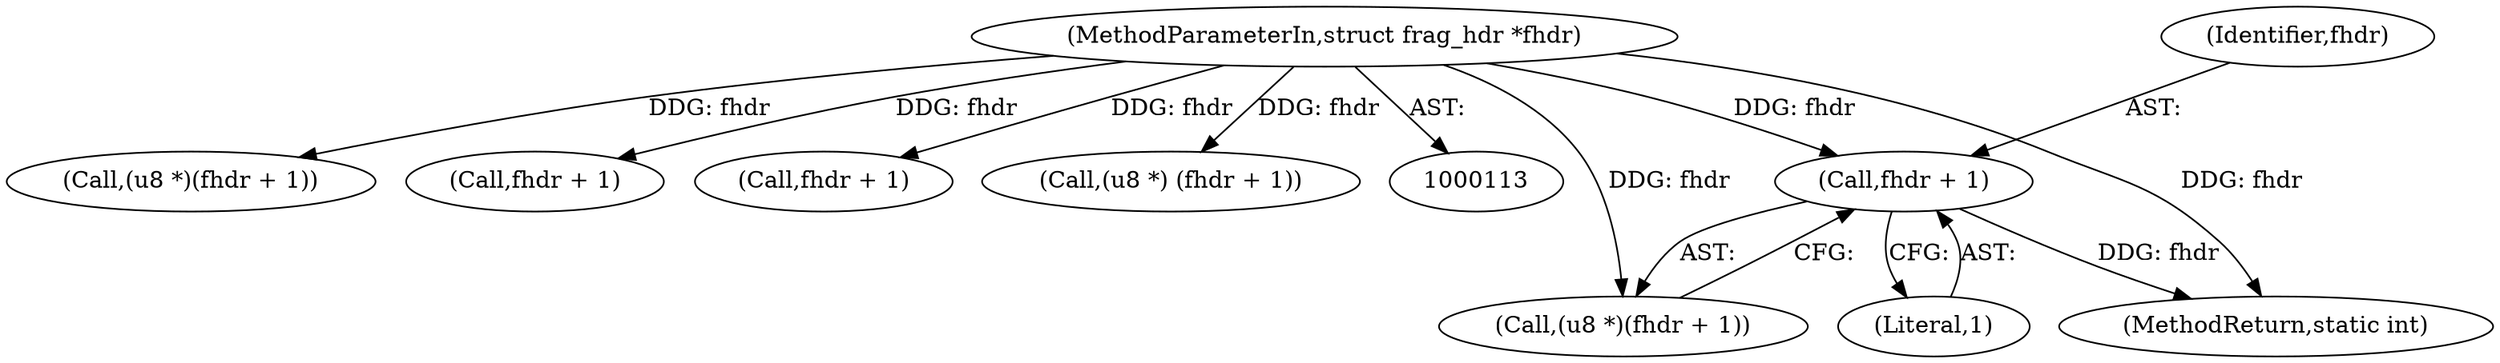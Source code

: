 digraph "0_linux_70789d7052239992824628db8133de08dc78e593_0@pointer" {
"1000162" [label="(Call,fhdr + 1)"];
"1000116" [label="(MethodParameterIn,struct frag_hdr *fhdr)"];
"1000222" [label="(Call,(u8 *)(fhdr + 1))"];
"1000162" [label="(Call,fhdr + 1)"];
"1000224" [label="(Call,fhdr + 1)"];
"1000597" [label="(MethodReturn,static int)"];
"1000116" [label="(MethodParameterIn,struct frag_hdr *fhdr)"];
"1000160" [label="(Call,(u8 *)(fhdr + 1))"];
"1000330" [label="(Call,fhdr + 1)"];
"1000328" [label="(Call,(u8 *) (fhdr + 1))"];
"1000164" [label="(Literal,1)"];
"1000163" [label="(Identifier,fhdr)"];
"1000162" -> "1000160"  [label="AST: "];
"1000162" -> "1000164"  [label="CFG: "];
"1000163" -> "1000162"  [label="AST: "];
"1000164" -> "1000162"  [label="AST: "];
"1000160" -> "1000162"  [label="CFG: "];
"1000162" -> "1000597"  [label="DDG: fhdr"];
"1000116" -> "1000162"  [label="DDG: fhdr"];
"1000116" -> "1000113"  [label="AST: "];
"1000116" -> "1000597"  [label="DDG: fhdr"];
"1000116" -> "1000160"  [label="DDG: fhdr"];
"1000116" -> "1000222"  [label="DDG: fhdr"];
"1000116" -> "1000224"  [label="DDG: fhdr"];
"1000116" -> "1000328"  [label="DDG: fhdr"];
"1000116" -> "1000330"  [label="DDG: fhdr"];
}
